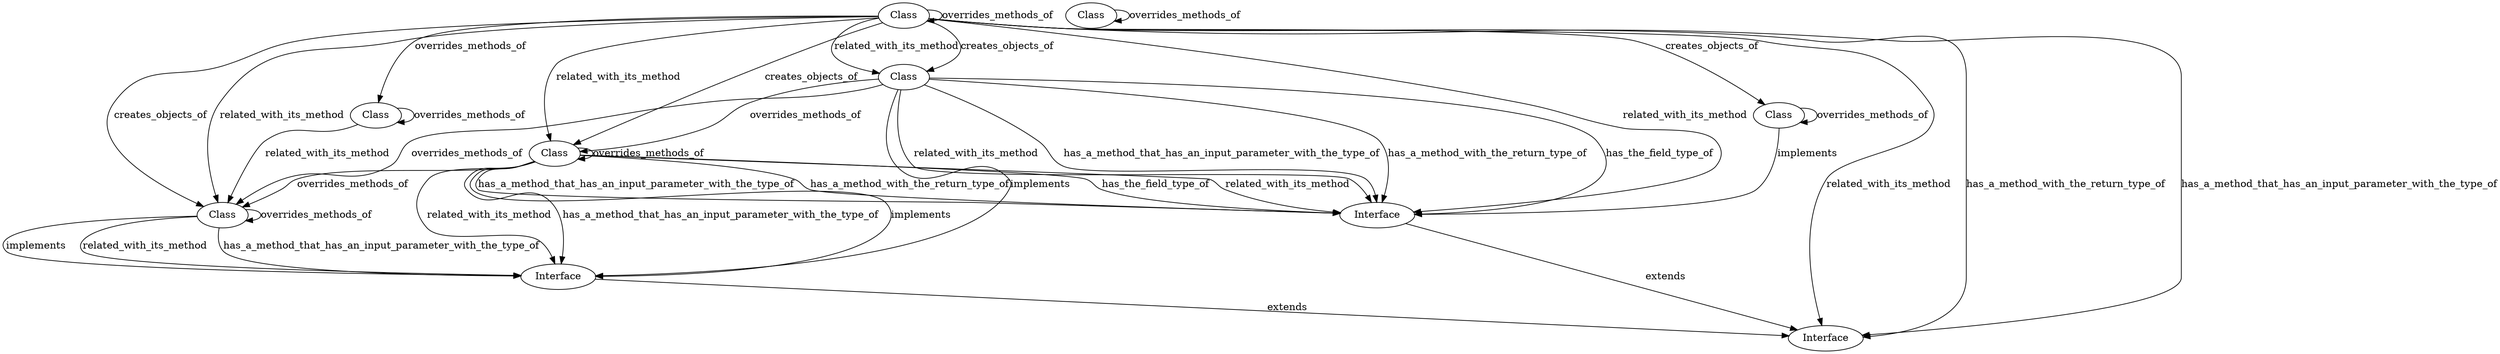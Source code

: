 // Subdue 5.2.2 graph in dot format

digraph SubdueGraph {
  1 [label="Class",color=black,fontcolor=black];
  2 [label="Interface",color=black,fontcolor=black];
  3 [label="Class",color=black,fontcolor=black];
  4 [label="Class",color=black,fontcolor=black];
  5 [label="Class",color=black,fontcolor=black];
  6 [label="Class",color=black,fontcolor=black];
  7 [label="Class",color=black,fontcolor=black];
  8 [label="Class",color=black,fontcolor=black];
  9 [label="Interface",color=black,fontcolor=black];
  10 [label="Interface",color=black,fontcolor=black];
  1 -> 9 [label="implements",color=black,fontcolor=black];
  2 -> 10 [label="extends",color=black,fontcolor=black];
  4 -> 2 [label="implements",color=black,fontcolor=black];
  5 -> 9 [label="implements",color=black,fontcolor=black];
  8 -> 9 [label="implements",color=black,fontcolor=black];
  9 -> 10 [label="extends",color=black,fontcolor=black];
  1 -> 1 [label="overrides_methods_of",color=black,fontcolor=black];
  1 -> 9 [label="related_with_its_method",color=black,fontcolor=black];
  1 -> 9 [label="has_a_method_that_has_an_input_parameter_with_the_type_of",color=black,fontcolor=black];
  3 -> 3 [label="overrides_methods_of",color=black,fontcolor=black];
  3 -> 1 [label="related_with_its_method",color=black,fontcolor=black];
  4 -> 4 [label="overrides_methods_of",color=black,fontcolor=black];
  5 -> 2 [label="has_the_field_type_of",color=black,fontcolor=black];
  5 -> 2 [label="related_with_its_method",color=black,fontcolor=black];
  5 -> 2 [label="has_a_method_that_has_an_input_parameter_with_the_type_of",color=black,fontcolor=black];
  5 -> 1 [label="overrides_methods_of",color=black,fontcolor=black];
  5 -> 5 [label="overrides_methods_of",color=black,fontcolor=black];
  5 -> 2 [label="has_a_method_with_the_return_type_of",color=black,fontcolor=black];
  5 -> 9 [label="related_with_its_method",color=black,fontcolor=black];
  5 -> 9 [label="has_a_method_that_has_an_input_parameter_with_the_type_of",color=black,fontcolor=black];
  6 -> 6 [label="overrides_methods_of",color=black,fontcolor=black];
  7 -> 3 [label="overrides_methods_of",color=black,fontcolor=black];
  7 -> 7 [label="overrides_methods_of",color=black,fontcolor=black];
  7 -> 10 [label="related_with_its_method",color=black,fontcolor=black];
  7 -> 10 [label="has_a_method_with_the_return_type_of",color=black,fontcolor=black];
  7 -> 2 [label="related_with_its_method",color=black,fontcolor=black];
  7 -> 4 [label="creates_objects_of",color=black,fontcolor=black];
  7 -> 1 [label="related_with_its_method",color=black,fontcolor=black];
  7 -> 1 [label="creates_objects_of",color=black,fontcolor=black];
  7 -> 8 [label="related_with_its_method",color=black,fontcolor=black];
  7 -> 8 [label="creates_objects_of",color=black,fontcolor=black];
  7 -> 5 [label="related_with_its_method",color=black,fontcolor=black];
  7 -> 5 [label="creates_objects_of",color=black,fontcolor=black];
  7 -> 10 [label="has_a_method_that_has_an_input_parameter_with_the_type_of",color=black,fontcolor=black];
  8 -> 2 [label="has_the_field_type_of",color=black,fontcolor=black];
  8 -> 2 [label="related_with_its_method",color=black,fontcolor=black];
  8 -> 2 [label="has_a_method_that_has_an_input_parameter_with_the_type_of",color=black,fontcolor=black];
  8 -> 1 [label="overrides_methods_of",color=black,fontcolor=black];
  8 -> 2 [label="has_a_method_with_the_return_type_of",color=black,fontcolor=black];
  8 -> 5 [label="overrides_methods_of",color=black,fontcolor=black];
}
